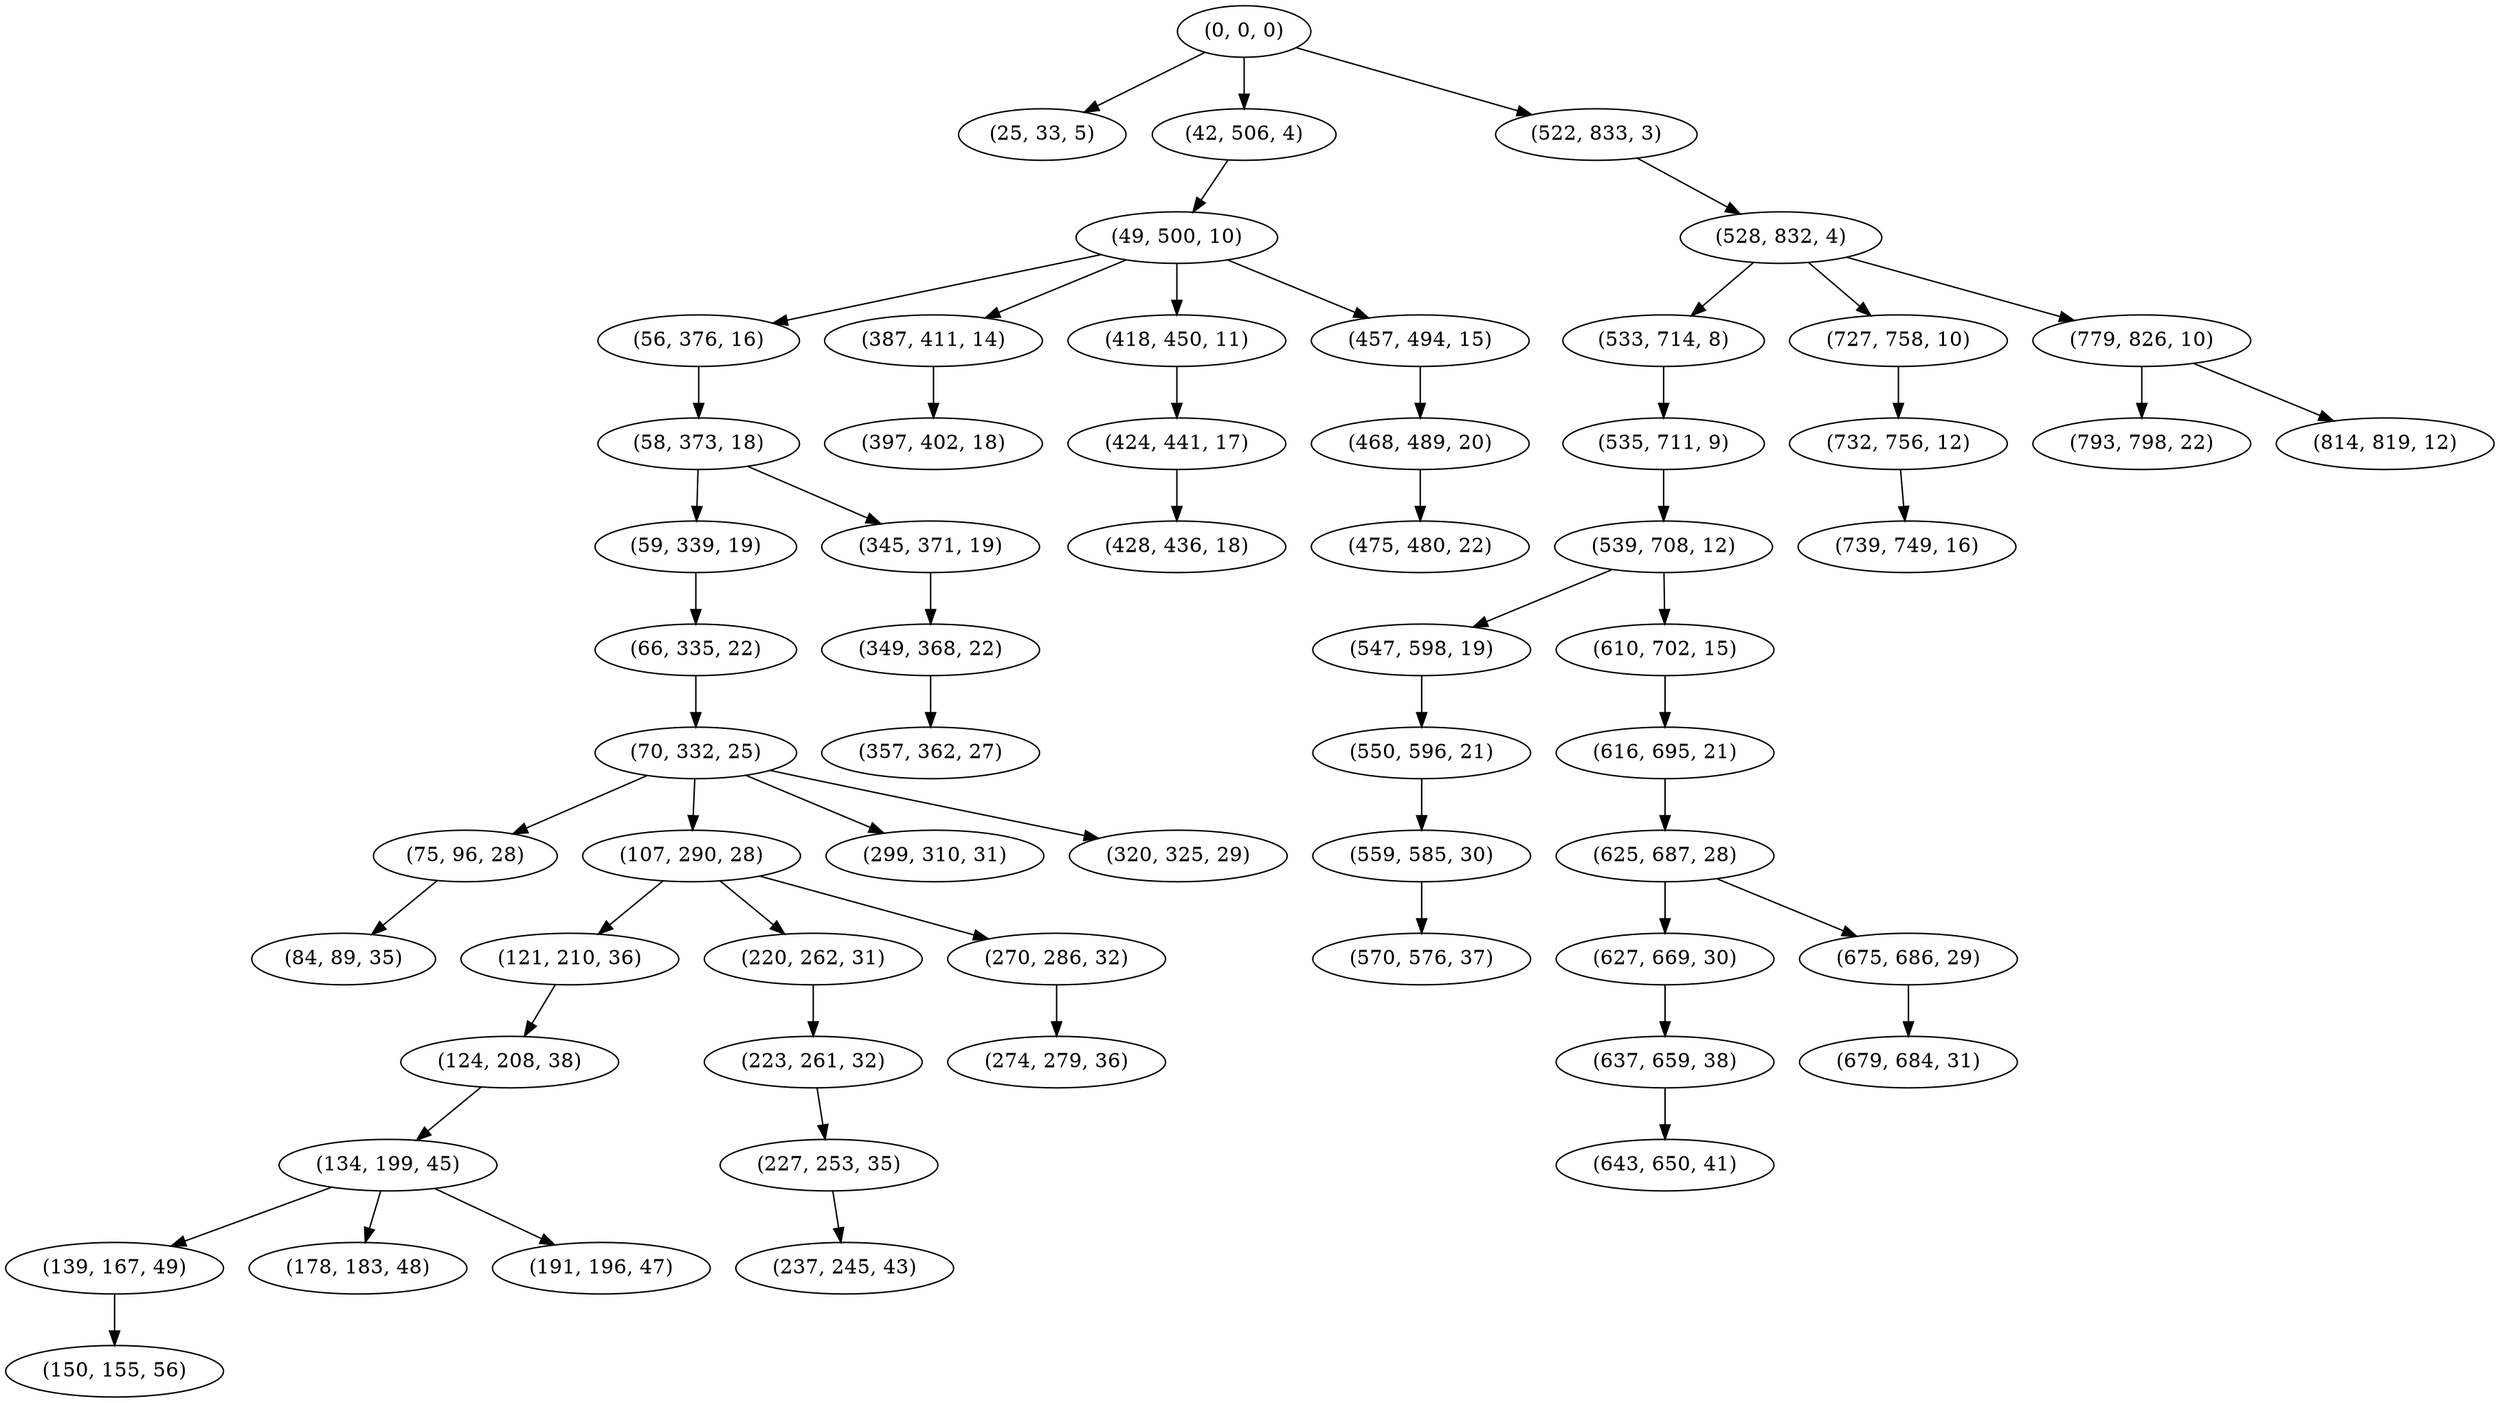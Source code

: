 digraph tree {
    "(0, 0, 0)";
    "(25, 33, 5)";
    "(42, 506, 4)";
    "(49, 500, 10)";
    "(56, 376, 16)";
    "(58, 373, 18)";
    "(59, 339, 19)";
    "(66, 335, 22)";
    "(70, 332, 25)";
    "(75, 96, 28)";
    "(84, 89, 35)";
    "(107, 290, 28)";
    "(121, 210, 36)";
    "(124, 208, 38)";
    "(134, 199, 45)";
    "(139, 167, 49)";
    "(150, 155, 56)";
    "(178, 183, 48)";
    "(191, 196, 47)";
    "(220, 262, 31)";
    "(223, 261, 32)";
    "(227, 253, 35)";
    "(237, 245, 43)";
    "(270, 286, 32)";
    "(274, 279, 36)";
    "(299, 310, 31)";
    "(320, 325, 29)";
    "(345, 371, 19)";
    "(349, 368, 22)";
    "(357, 362, 27)";
    "(387, 411, 14)";
    "(397, 402, 18)";
    "(418, 450, 11)";
    "(424, 441, 17)";
    "(428, 436, 18)";
    "(457, 494, 15)";
    "(468, 489, 20)";
    "(475, 480, 22)";
    "(522, 833, 3)";
    "(528, 832, 4)";
    "(533, 714, 8)";
    "(535, 711, 9)";
    "(539, 708, 12)";
    "(547, 598, 19)";
    "(550, 596, 21)";
    "(559, 585, 30)";
    "(570, 576, 37)";
    "(610, 702, 15)";
    "(616, 695, 21)";
    "(625, 687, 28)";
    "(627, 669, 30)";
    "(637, 659, 38)";
    "(643, 650, 41)";
    "(675, 686, 29)";
    "(679, 684, 31)";
    "(727, 758, 10)";
    "(732, 756, 12)";
    "(739, 749, 16)";
    "(779, 826, 10)";
    "(793, 798, 22)";
    "(814, 819, 12)";
    "(0, 0, 0)" -> "(25, 33, 5)";
    "(0, 0, 0)" -> "(42, 506, 4)";
    "(0, 0, 0)" -> "(522, 833, 3)";
    "(42, 506, 4)" -> "(49, 500, 10)";
    "(49, 500, 10)" -> "(56, 376, 16)";
    "(49, 500, 10)" -> "(387, 411, 14)";
    "(49, 500, 10)" -> "(418, 450, 11)";
    "(49, 500, 10)" -> "(457, 494, 15)";
    "(56, 376, 16)" -> "(58, 373, 18)";
    "(58, 373, 18)" -> "(59, 339, 19)";
    "(58, 373, 18)" -> "(345, 371, 19)";
    "(59, 339, 19)" -> "(66, 335, 22)";
    "(66, 335, 22)" -> "(70, 332, 25)";
    "(70, 332, 25)" -> "(75, 96, 28)";
    "(70, 332, 25)" -> "(107, 290, 28)";
    "(70, 332, 25)" -> "(299, 310, 31)";
    "(70, 332, 25)" -> "(320, 325, 29)";
    "(75, 96, 28)" -> "(84, 89, 35)";
    "(107, 290, 28)" -> "(121, 210, 36)";
    "(107, 290, 28)" -> "(220, 262, 31)";
    "(107, 290, 28)" -> "(270, 286, 32)";
    "(121, 210, 36)" -> "(124, 208, 38)";
    "(124, 208, 38)" -> "(134, 199, 45)";
    "(134, 199, 45)" -> "(139, 167, 49)";
    "(134, 199, 45)" -> "(178, 183, 48)";
    "(134, 199, 45)" -> "(191, 196, 47)";
    "(139, 167, 49)" -> "(150, 155, 56)";
    "(220, 262, 31)" -> "(223, 261, 32)";
    "(223, 261, 32)" -> "(227, 253, 35)";
    "(227, 253, 35)" -> "(237, 245, 43)";
    "(270, 286, 32)" -> "(274, 279, 36)";
    "(345, 371, 19)" -> "(349, 368, 22)";
    "(349, 368, 22)" -> "(357, 362, 27)";
    "(387, 411, 14)" -> "(397, 402, 18)";
    "(418, 450, 11)" -> "(424, 441, 17)";
    "(424, 441, 17)" -> "(428, 436, 18)";
    "(457, 494, 15)" -> "(468, 489, 20)";
    "(468, 489, 20)" -> "(475, 480, 22)";
    "(522, 833, 3)" -> "(528, 832, 4)";
    "(528, 832, 4)" -> "(533, 714, 8)";
    "(528, 832, 4)" -> "(727, 758, 10)";
    "(528, 832, 4)" -> "(779, 826, 10)";
    "(533, 714, 8)" -> "(535, 711, 9)";
    "(535, 711, 9)" -> "(539, 708, 12)";
    "(539, 708, 12)" -> "(547, 598, 19)";
    "(539, 708, 12)" -> "(610, 702, 15)";
    "(547, 598, 19)" -> "(550, 596, 21)";
    "(550, 596, 21)" -> "(559, 585, 30)";
    "(559, 585, 30)" -> "(570, 576, 37)";
    "(610, 702, 15)" -> "(616, 695, 21)";
    "(616, 695, 21)" -> "(625, 687, 28)";
    "(625, 687, 28)" -> "(627, 669, 30)";
    "(625, 687, 28)" -> "(675, 686, 29)";
    "(627, 669, 30)" -> "(637, 659, 38)";
    "(637, 659, 38)" -> "(643, 650, 41)";
    "(675, 686, 29)" -> "(679, 684, 31)";
    "(727, 758, 10)" -> "(732, 756, 12)";
    "(732, 756, 12)" -> "(739, 749, 16)";
    "(779, 826, 10)" -> "(793, 798, 22)";
    "(779, 826, 10)" -> "(814, 819, 12)";
}
